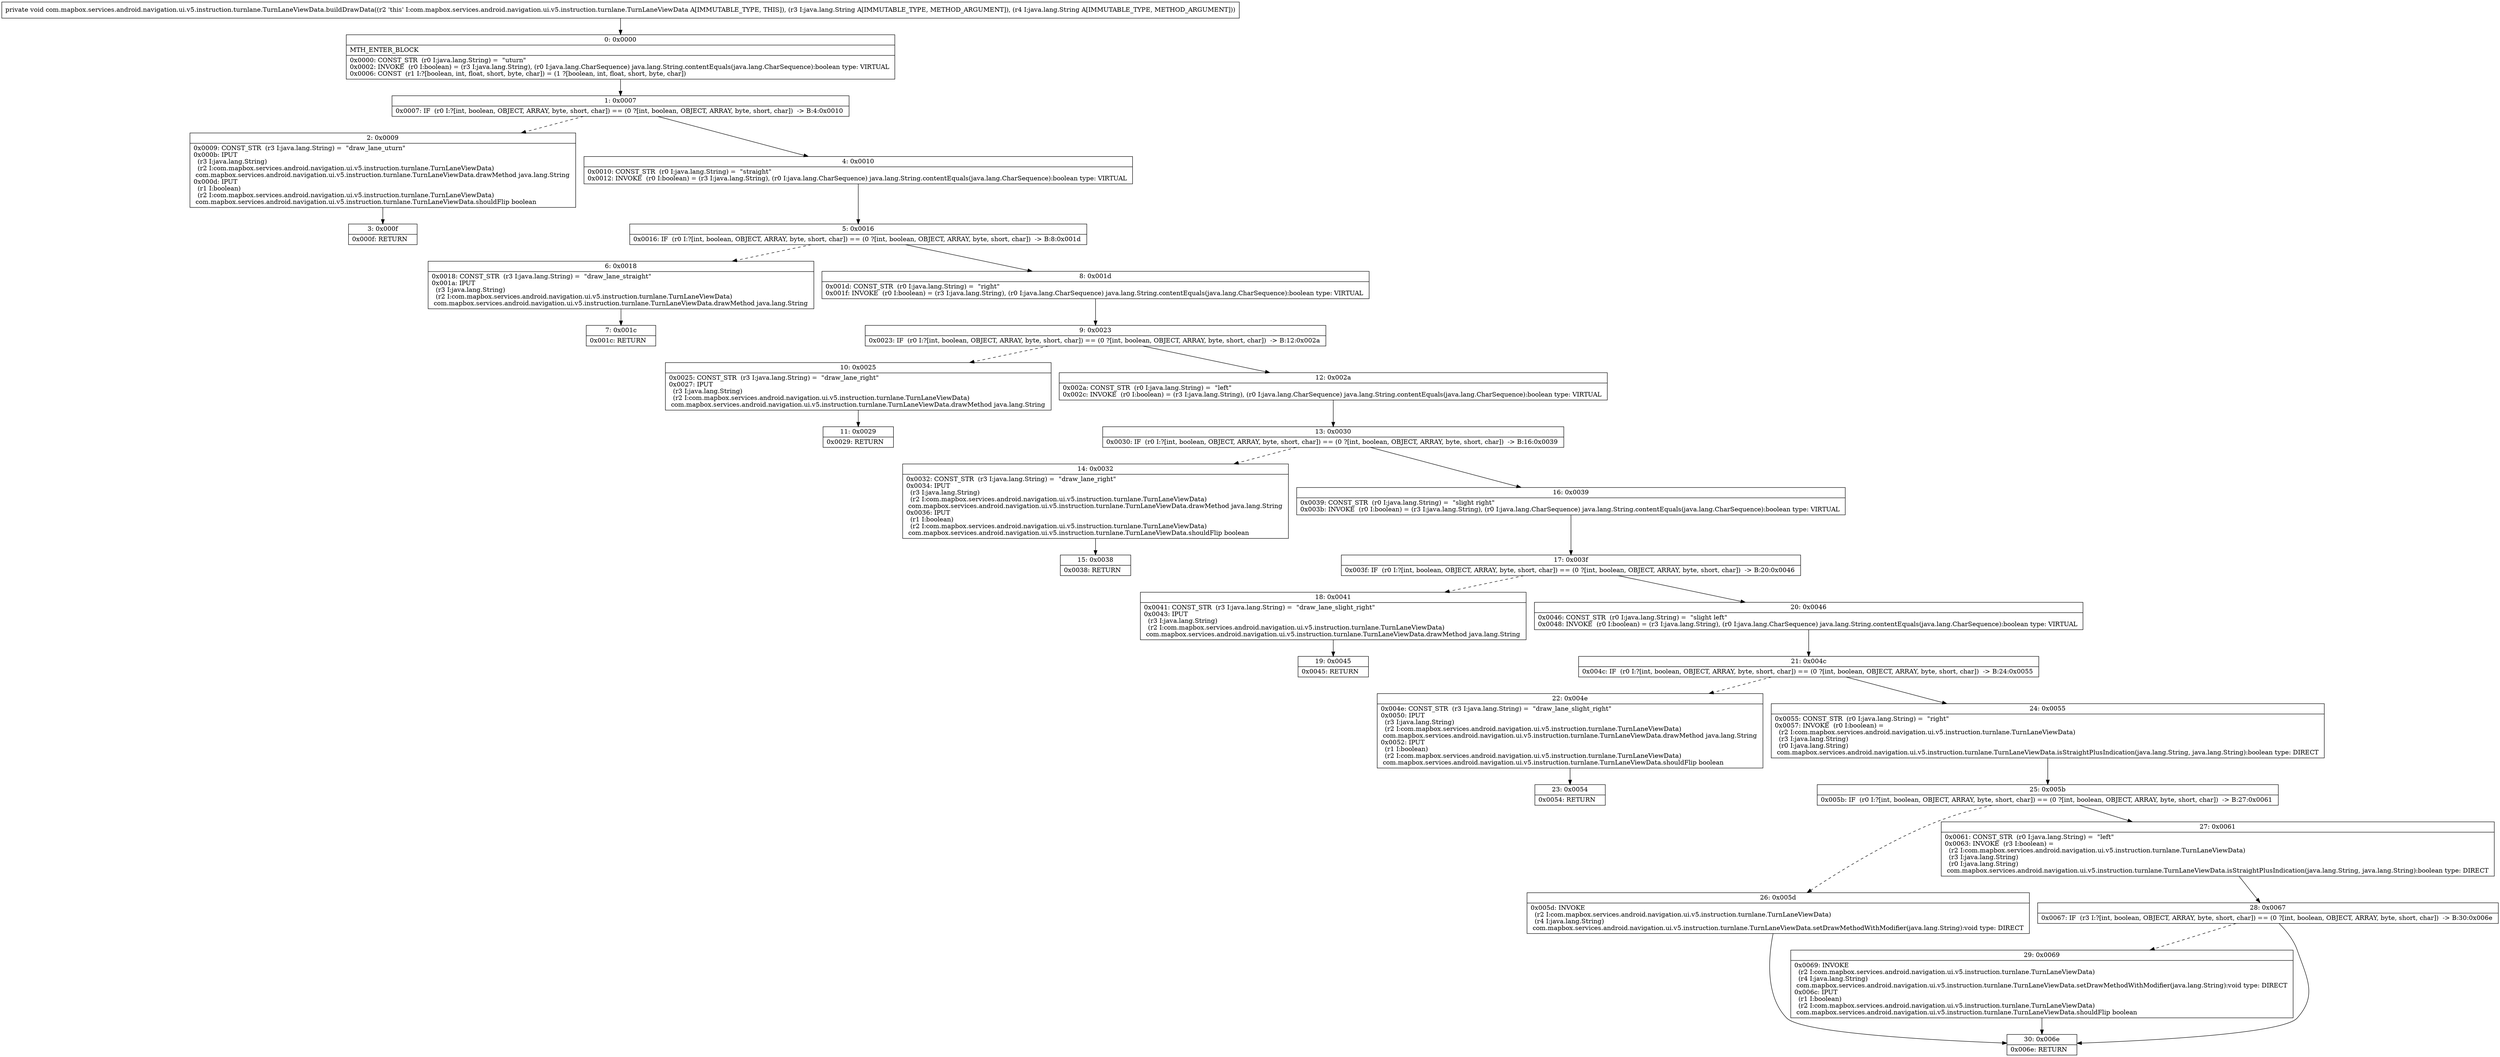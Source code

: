 digraph "CFG forcom.mapbox.services.android.navigation.ui.v5.instruction.turnlane.TurnLaneViewData.buildDrawData(Ljava\/lang\/String;Ljava\/lang\/String;)V" {
Node_0 [shape=record,label="{0\:\ 0x0000|MTH_ENTER_BLOCK\l|0x0000: CONST_STR  (r0 I:java.lang.String) =  \"uturn\" \l0x0002: INVOKE  (r0 I:boolean) = (r3 I:java.lang.String), (r0 I:java.lang.CharSequence) java.lang.String.contentEquals(java.lang.CharSequence):boolean type: VIRTUAL \l0x0006: CONST  (r1 I:?[boolean, int, float, short, byte, char]) = (1 ?[boolean, int, float, short, byte, char]) \l}"];
Node_1 [shape=record,label="{1\:\ 0x0007|0x0007: IF  (r0 I:?[int, boolean, OBJECT, ARRAY, byte, short, char]) == (0 ?[int, boolean, OBJECT, ARRAY, byte, short, char])  \-\> B:4:0x0010 \l}"];
Node_2 [shape=record,label="{2\:\ 0x0009|0x0009: CONST_STR  (r3 I:java.lang.String) =  \"draw_lane_uturn\" \l0x000b: IPUT  \l  (r3 I:java.lang.String)\l  (r2 I:com.mapbox.services.android.navigation.ui.v5.instruction.turnlane.TurnLaneViewData)\l com.mapbox.services.android.navigation.ui.v5.instruction.turnlane.TurnLaneViewData.drawMethod java.lang.String \l0x000d: IPUT  \l  (r1 I:boolean)\l  (r2 I:com.mapbox.services.android.navigation.ui.v5.instruction.turnlane.TurnLaneViewData)\l com.mapbox.services.android.navigation.ui.v5.instruction.turnlane.TurnLaneViewData.shouldFlip boolean \l}"];
Node_3 [shape=record,label="{3\:\ 0x000f|0x000f: RETURN   \l}"];
Node_4 [shape=record,label="{4\:\ 0x0010|0x0010: CONST_STR  (r0 I:java.lang.String) =  \"straight\" \l0x0012: INVOKE  (r0 I:boolean) = (r3 I:java.lang.String), (r0 I:java.lang.CharSequence) java.lang.String.contentEquals(java.lang.CharSequence):boolean type: VIRTUAL \l}"];
Node_5 [shape=record,label="{5\:\ 0x0016|0x0016: IF  (r0 I:?[int, boolean, OBJECT, ARRAY, byte, short, char]) == (0 ?[int, boolean, OBJECT, ARRAY, byte, short, char])  \-\> B:8:0x001d \l}"];
Node_6 [shape=record,label="{6\:\ 0x0018|0x0018: CONST_STR  (r3 I:java.lang.String) =  \"draw_lane_straight\" \l0x001a: IPUT  \l  (r3 I:java.lang.String)\l  (r2 I:com.mapbox.services.android.navigation.ui.v5.instruction.turnlane.TurnLaneViewData)\l com.mapbox.services.android.navigation.ui.v5.instruction.turnlane.TurnLaneViewData.drawMethod java.lang.String \l}"];
Node_7 [shape=record,label="{7\:\ 0x001c|0x001c: RETURN   \l}"];
Node_8 [shape=record,label="{8\:\ 0x001d|0x001d: CONST_STR  (r0 I:java.lang.String) =  \"right\" \l0x001f: INVOKE  (r0 I:boolean) = (r3 I:java.lang.String), (r0 I:java.lang.CharSequence) java.lang.String.contentEquals(java.lang.CharSequence):boolean type: VIRTUAL \l}"];
Node_9 [shape=record,label="{9\:\ 0x0023|0x0023: IF  (r0 I:?[int, boolean, OBJECT, ARRAY, byte, short, char]) == (0 ?[int, boolean, OBJECT, ARRAY, byte, short, char])  \-\> B:12:0x002a \l}"];
Node_10 [shape=record,label="{10\:\ 0x0025|0x0025: CONST_STR  (r3 I:java.lang.String) =  \"draw_lane_right\" \l0x0027: IPUT  \l  (r3 I:java.lang.String)\l  (r2 I:com.mapbox.services.android.navigation.ui.v5.instruction.turnlane.TurnLaneViewData)\l com.mapbox.services.android.navigation.ui.v5.instruction.turnlane.TurnLaneViewData.drawMethod java.lang.String \l}"];
Node_11 [shape=record,label="{11\:\ 0x0029|0x0029: RETURN   \l}"];
Node_12 [shape=record,label="{12\:\ 0x002a|0x002a: CONST_STR  (r0 I:java.lang.String) =  \"left\" \l0x002c: INVOKE  (r0 I:boolean) = (r3 I:java.lang.String), (r0 I:java.lang.CharSequence) java.lang.String.contentEquals(java.lang.CharSequence):boolean type: VIRTUAL \l}"];
Node_13 [shape=record,label="{13\:\ 0x0030|0x0030: IF  (r0 I:?[int, boolean, OBJECT, ARRAY, byte, short, char]) == (0 ?[int, boolean, OBJECT, ARRAY, byte, short, char])  \-\> B:16:0x0039 \l}"];
Node_14 [shape=record,label="{14\:\ 0x0032|0x0032: CONST_STR  (r3 I:java.lang.String) =  \"draw_lane_right\" \l0x0034: IPUT  \l  (r3 I:java.lang.String)\l  (r2 I:com.mapbox.services.android.navigation.ui.v5.instruction.turnlane.TurnLaneViewData)\l com.mapbox.services.android.navigation.ui.v5.instruction.turnlane.TurnLaneViewData.drawMethod java.lang.String \l0x0036: IPUT  \l  (r1 I:boolean)\l  (r2 I:com.mapbox.services.android.navigation.ui.v5.instruction.turnlane.TurnLaneViewData)\l com.mapbox.services.android.navigation.ui.v5.instruction.turnlane.TurnLaneViewData.shouldFlip boolean \l}"];
Node_15 [shape=record,label="{15\:\ 0x0038|0x0038: RETURN   \l}"];
Node_16 [shape=record,label="{16\:\ 0x0039|0x0039: CONST_STR  (r0 I:java.lang.String) =  \"slight right\" \l0x003b: INVOKE  (r0 I:boolean) = (r3 I:java.lang.String), (r0 I:java.lang.CharSequence) java.lang.String.contentEquals(java.lang.CharSequence):boolean type: VIRTUAL \l}"];
Node_17 [shape=record,label="{17\:\ 0x003f|0x003f: IF  (r0 I:?[int, boolean, OBJECT, ARRAY, byte, short, char]) == (0 ?[int, boolean, OBJECT, ARRAY, byte, short, char])  \-\> B:20:0x0046 \l}"];
Node_18 [shape=record,label="{18\:\ 0x0041|0x0041: CONST_STR  (r3 I:java.lang.String) =  \"draw_lane_slight_right\" \l0x0043: IPUT  \l  (r3 I:java.lang.String)\l  (r2 I:com.mapbox.services.android.navigation.ui.v5.instruction.turnlane.TurnLaneViewData)\l com.mapbox.services.android.navigation.ui.v5.instruction.turnlane.TurnLaneViewData.drawMethod java.lang.String \l}"];
Node_19 [shape=record,label="{19\:\ 0x0045|0x0045: RETURN   \l}"];
Node_20 [shape=record,label="{20\:\ 0x0046|0x0046: CONST_STR  (r0 I:java.lang.String) =  \"slight left\" \l0x0048: INVOKE  (r0 I:boolean) = (r3 I:java.lang.String), (r0 I:java.lang.CharSequence) java.lang.String.contentEquals(java.lang.CharSequence):boolean type: VIRTUAL \l}"];
Node_21 [shape=record,label="{21\:\ 0x004c|0x004c: IF  (r0 I:?[int, boolean, OBJECT, ARRAY, byte, short, char]) == (0 ?[int, boolean, OBJECT, ARRAY, byte, short, char])  \-\> B:24:0x0055 \l}"];
Node_22 [shape=record,label="{22\:\ 0x004e|0x004e: CONST_STR  (r3 I:java.lang.String) =  \"draw_lane_slight_right\" \l0x0050: IPUT  \l  (r3 I:java.lang.String)\l  (r2 I:com.mapbox.services.android.navigation.ui.v5.instruction.turnlane.TurnLaneViewData)\l com.mapbox.services.android.navigation.ui.v5.instruction.turnlane.TurnLaneViewData.drawMethod java.lang.String \l0x0052: IPUT  \l  (r1 I:boolean)\l  (r2 I:com.mapbox.services.android.navigation.ui.v5.instruction.turnlane.TurnLaneViewData)\l com.mapbox.services.android.navigation.ui.v5.instruction.turnlane.TurnLaneViewData.shouldFlip boolean \l}"];
Node_23 [shape=record,label="{23\:\ 0x0054|0x0054: RETURN   \l}"];
Node_24 [shape=record,label="{24\:\ 0x0055|0x0055: CONST_STR  (r0 I:java.lang.String) =  \"right\" \l0x0057: INVOKE  (r0 I:boolean) = \l  (r2 I:com.mapbox.services.android.navigation.ui.v5.instruction.turnlane.TurnLaneViewData)\l  (r3 I:java.lang.String)\l  (r0 I:java.lang.String)\l com.mapbox.services.android.navigation.ui.v5.instruction.turnlane.TurnLaneViewData.isStraightPlusIndication(java.lang.String, java.lang.String):boolean type: DIRECT \l}"];
Node_25 [shape=record,label="{25\:\ 0x005b|0x005b: IF  (r0 I:?[int, boolean, OBJECT, ARRAY, byte, short, char]) == (0 ?[int, boolean, OBJECT, ARRAY, byte, short, char])  \-\> B:27:0x0061 \l}"];
Node_26 [shape=record,label="{26\:\ 0x005d|0x005d: INVOKE  \l  (r2 I:com.mapbox.services.android.navigation.ui.v5.instruction.turnlane.TurnLaneViewData)\l  (r4 I:java.lang.String)\l com.mapbox.services.android.navigation.ui.v5.instruction.turnlane.TurnLaneViewData.setDrawMethodWithModifier(java.lang.String):void type: DIRECT \l}"];
Node_27 [shape=record,label="{27\:\ 0x0061|0x0061: CONST_STR  (r0 I:java.lang.String) =  \"left\" \l0x0063: INVOKE  (r3 I:boolean) = \l  (r2 I:com.mapbox.services.android.navigation.ui.v5.instruction.turnlane.TurnLaneViewData)\l  (r3 I:java.lang.String)\l  (r0 I:java.lang.String)\l com.mapbox.services.android.navigation.ui.v5.instruction.turnlane.TurnLaneViewData.isStraightPlusIndication(java.lang.String, java.lang.String):boolean type: DIRECT \l}"];
Node_28 [shape=record,label="{28\:\ 0x0067|0x0067: IF  (r3 I:?[int, boolean, OBJECT, ARRAY, byte, short, char]) == (0 ?[int, boolean, OBJECT, ARRAY, byte, short, char])  \-\> B:30:0x006e \l}"];
Node_29 [shape=record,label="{29\:\ 0x0069|0x0069: INVOKE  \l  (r2 I:com.mapbox.services.android.navigation.ui.v5.instruction.turnlane.TurnLaneViewData)\l  (r4 I:java.lang.String)\l com.mapbox.services.android.navigation.ui.v5.instruction.turnlane.TurnLaneViewData.setDrawMethodWithModifier(java.lang.String):void type: DIRECT \l0x006c: IPUT  \l  (r1 I:boolean)\l  (r2 I:com.mapbox.services.android.navigation.ui.v5.instruction.turnlane.TurnLaneViewData)\l com.mapbox.services.android.navigation.ui.v5.instruction.turnlane.TurnLaneViewData.shouldFlip boolean \l}"];
Node_30 [shape=record,label="{30\:\ 0x006e|0x006e: RETURN   \l}"];
MethodNode[shape=record,label="{private void com.mapbox.services.android.navigation.ui.v5.instruction.turnlane.TurnLaneViewData.buildDrawData((r2 'this' I:com.mapbox.services.android.navigation.ui.v5.instruction.turnlane.TurnLaneViewData A[IMMUTABLE_TYPE, THIS]), (r3 I:java.lang.String A[IMMUTABLE_TYPE, METHOD_ARGUMENT]), (r4 I:java.lang.String A[IMMUTABLE_TYPE, METHOD_ARGUMENT])) }"];
MethodNode -> Node_0;
Node_0 -> Node_1;
Node_1 -> Node_2[style=dashed];
Node_1 -> Node_4;
Node_2 -> Node_3;
Node_4 -> Node_5;
Node_5 -> Node_6[style=dashed];
Node_5 -> Node_8;
Node_6 -> Node_7;
Node_8 -> Node_9;
Node_9 -> Node_10[style=dashed];
Node_9 -> Node_12;
Node_10 -> Node_11;
Node_12 -> Node_13;
Node_13 -> Node_14[style=dashed];
Node_13 -> Node_16;
Node_14 -> Node_15;
Node_16 -> Node_17;
Node_17 -> Node_18[style=dashed];
Node_17 -> Node_20;
Node_18 -> Node_19;
Node_20 -> Node_21;
Node_21 -> Node_22[style=dashed];
Node_21 -> Node_24;
Node_22 -> Node_23;
Node_24 -> Node_25;
Node_25 -> Node_26[style=dashed];
Node_25 -> Node_27;
Node_26 -> Node_30;
Node_27 -> Node_28;
Node_28 -> Node_29[style=dashed];
Node_28 -> Node_30;
Node_29 -> Node_30;
}

